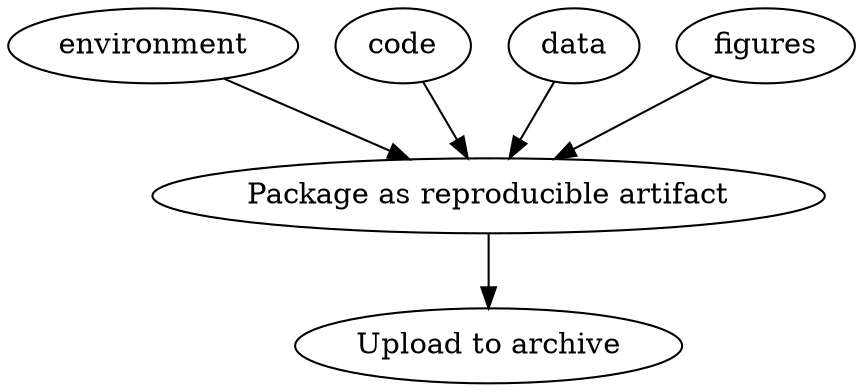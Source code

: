 // Experiment Archive Upload Workflow
digraph {
	1 [label=environment]
	2 [label=code]
	3 [label=data]
	4 [label=figures]
	5 [label="Package as reproducible artifact"]
	6 [label="Upload to archive"]
	1 -> 5
	2 -> 5
	3 -> 5
	4 -> 5
	5 -> 6
}
